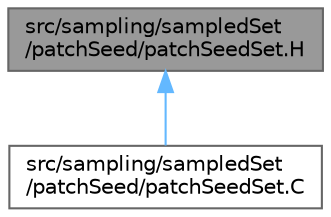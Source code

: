 digraph "src/sampling/sampledSet/patchSeed/patchSeedSet.H"
{
 // LATEX_PDF_SIZE
  bgcolor="transparent";
  edge [fontname=Helvetica,fontsize=10,labelfontname=Helvetica,labelfontsize=10];
  node [fontname=Helvetica,fontsize=10,shape=box,height=0.2,width=0.4];
  Node1 [id="Node000001",label="src/sampling/sampledSet\l/patchSeed/patchSeedSet.H",height=0.2,width=0.4,color="gray40", fillcolor="grey60", style="filled", fontcolor="black",tooltip=" "];
  Node1 -> Node2 [id="edge1_Node000001_Node000002",dir="back",color="steelblue1",style="solid",tooltip=" "];
  Node2 [id="Node000002",label="src/sampling/sampledSet\l/patchSeed/patchSeedSet.C",height=0.2,width=0.4,color="grey40", fillcolor="white", style="filled",URL="$patchSeedSet_8C.html",tooltip=" "];
}

